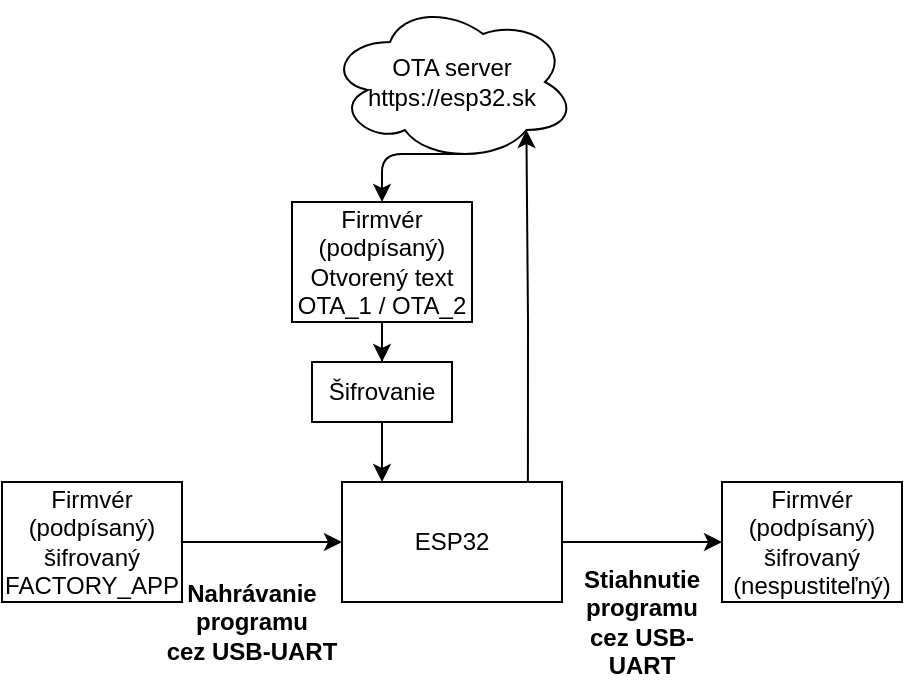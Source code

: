 <mxfile version="14.6.0" type="device"><diagram id="QCq4rdbHpt2s9tL7oD_j" name="Page-1"><mxGraphModel dx="1102" dy="582" grid="1" gridSize="10" guides="1" tooltips="1" connect="1" arrows="1" fold="1" page="1" pageScale="1" pageWidth="827" pageHeight="1169" math="0" shadow="0"><root><mxCell id="0"/><mxCell id="1" parent="0"/><mxCell id="uyUAQVbsE_RuWz-VTpDA-5" value="" style="edgeStyle=orthogonalEdgeStyle;rounded=0;orthogonalLoop=1;jettySize=auto;html=1;exitX=0.845;exitY=0.017;exitDx=0;exitDy=0;entryX=0.8;entryY=0.8;entryDx=0;entryDy=0;entryPerimeter=0;exitPerimeter=0;" edge="1" parent="1" source="uyUAQVbsE_RuWz-VTpDA-1" target="uyUAQVbsE_RuWz-VTpDA-2"><mxGeometry relative="1" as="geometry"/></mxCell><mxCell id="uyUAQVbsE_RuWz-VTpDA-18" value="" style="edgeStyle=orthogonalEdgeStyle;rounded=0;orthogonalLoop=1;jettySize=auto;html=1;" edge="1" parent="1" source="uyUAQVbsE_RuWz-VTpDA-1" target="uyUAQVbsE_RuWz-VTpDA-17"><mxGeometry relative="1" as="geometry"/></mxCell><mxCell id="uyUAQVbsE_RuWz-VTpDA-1" value="ESP32" style="rounded=0;whiteSpace=wrap;html=1;" vertex="1" parent="1"><mxGeometry x="370" y="300" width="110" height="60" as="geometry"/></mxCell><mxCell id="uyUAQVbsE_RuWz-VTpDA-2" value="OTA server&lt;br&gt;https://esp32.sk" style="ellipse;shape=cloud;whiteSpace=wrap;html=1;" vertex="1" parent="1"><mxGeometry x="363" y="60" width="124" height="80" as="geometry"/></mxCell><mxCell id="uyUAQVbsE_RuWz-VTpDA-8" value="" style="edgeStyle=orthogonalEdgeStyle;rounded=0;orthogonalLoop=1;jettySize=auto;html=1;" edge="1" parent="1" source="uyUAQVbsE_RuWz-VTpDA-6" target="uyUAQVbsE_RuWz-VTpDA-7"><mxGeometry relative="1" as="geometry"/></mxCell><mxCell id="uyUAQVbsE_RuWz-VTpDA-6" value="Firmvér&lt;br&gt;(podpísaný)&lt;br&gt;Otvorený text&lt;br&gt;OTA_1 / OTA_2" style="rounded=0;whiteSpace=wrap;html=1;" vertex="1" parent="1"><mxGeometry x="345" y="160" width="90" height="60" as="geometry"/></mxCell><mxCell id="uyUAQVbsE_RuWz-VTpDA-9" value="" style="edgeStyle=orthogonalEdgeStyle;rounded=0;orthogonalLoop=1;jettySize=auto;html=1;" edge="1" parent="1" source="uyUAQVbsE_RuWz-VTpDA-7"><mxGeometry relative="1" as="geometry"><mxPoint x="390" y="300" as="targetPoint"/></mxGeometry></mxCell><mxCell id="uyUAQVbsE_RuWz-VTpDA-7" value="Šifrovanie" style="rounded=0;whiteSpace=wrap;html=1;" vertex="1" parent="1"><mxGeometry x="355" y="240" width="70" height="30" as="geometry"/></mxCell><mxCell id="uyUAQVbsE_RuWz-VTpDA-10" value="" style="endArrow=classic;html=1;entryX=0.5;entryY=0;entryDx=0;entryDy=0;exitX=0.55;exitY=0.95;exitDx=0;exitDy=0;exitPerimeter=0;" edge="1" parent="1" source="uyUAQVbsE_RuWz-VTpDA-2" target="uyUAQVbsE_RuWz-VTpDA-6"><mxGeometry width="50" height="50" relative="1" as="geometry"><mxPoint x="390" y="300" as="sourcePoint"/><mxPoint x="440" y="250" as="targetPoint"/><Array as="points"><mxPoint x="390" y="136"/></Array></mxGeometry></mxCell><mxCell id="uyUAQVbsE_RuWz-VTpDA-12" value="" style="edgeStyle=orthogonalEdgeStyle;rounded=0;orthogonalLoop=1;jettySize=auto;html=1;" edge="1" parent="1" source="uyUAQVbsE_RuWz-VTpDA-11" target="uyUAQVbsE_RuWz-VTpDA-1"><mxGeometry relative="1" as="geometry"/></mxCell><mxCell id="uyUAQVbsE_RuWz-VTpDA-11" value="Firmvér&lt;br&gt;(podpísaný)&lt;br&gt;šifrovaný&lt;br&gt;FACTORY_APP" style="rounded=0;whiteSpace=wrap;html=1;" vertex="1" parent="1"><mxGeometry x="200" y="300" width="90" height="60" as="geometry"/></mxCell><mxCell id="uyUAQVbsE_RuWz-VTpDA-17" value="Firmvér&lt;br&gt;(podpísaný)&lt;br&gt;šifrovaný&lt;br&gt;(nespustiteľný)" style="rounded=0;whiteSpace=wrap;html=1;" vertex="1" parent="1"><mxGeometry x="560" y="300" width="90" height="60" as="geometry"/></mxCell><mxCell id="uyUAQVbsE_RuWz-VTpDA-19" value="&lt;b&gt;Nahrávanie programu&lt;br&gt;cez USB-UART&lt;br&gt;&lt;/b&gt;" style="text;html=1;strokeColor=none;fillColor=none;align=center;verticalAlign=middle;whiteSpace=wrap;rounded=0;" vertex="1" parent="1"><mxGeometry x="280" y="360" width="90" height="20" as="geometry"/></mxCell><mxCell id="uyUAQVbsE_RuWz-VTpDA-20" value="&lt;b&gt;Stiahnutie programu cez USB-UART&lt;/b&gt;" style="text;html=1;strokeColor=none;fillColor=none;align=center;verticalAlign=middle;whiteSpace=wrap;rounded=0;" vertex="1" parent="1"><mxGeometry x="500" y="360" width="40" height="20" as="geometry"/></mxCell></root></mxGraphModel></diagram></mxfile>